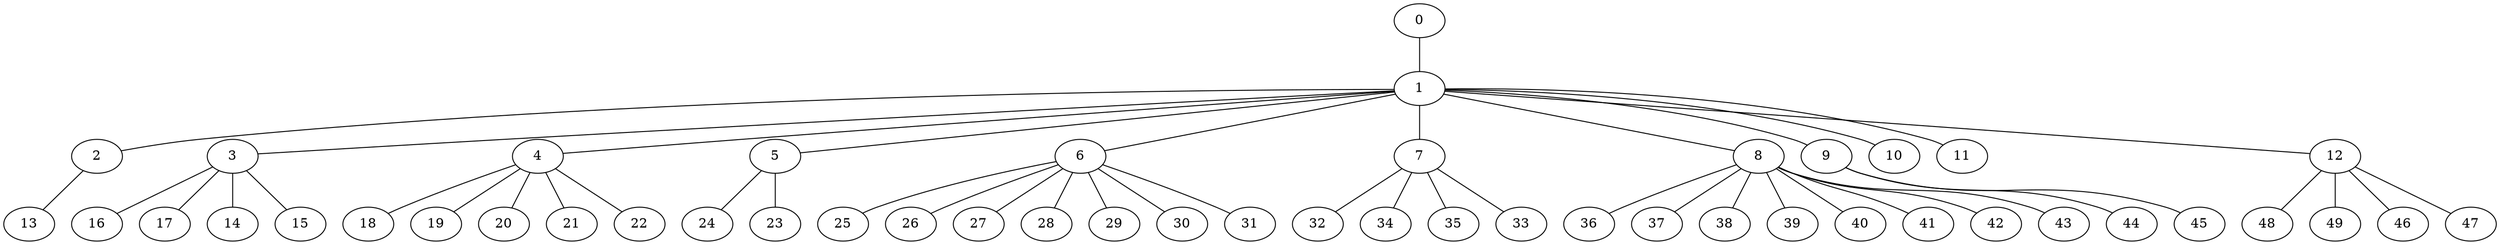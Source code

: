 
graph graphname {
    0 -- 1
1 -- 2
1 -- 3
1 -- 4
1 -- 5
1 -- 6
1 -- 7
1 -- 8
1 -- 9
1 -- 10
1 -- 11
1 -- 12
2 -- 13
3 -- 16
3 -- 17
3 -- 14
3 -- 15
4 -- 18
4 -- 19
4 -- 20
4 -- 21
4 -- 22
5 -- 24
5 -- 23
6 -- 25
6 -- 26
6 -- 27
6 -- 28
6 -- 29
6 -- 30
6 -- 31
7 -- 32
7 -- 34
7 -- 35
7 -- 33
8 -- 36
8 -- 37
8 -- 38
8 -- 39
8 -- 40
8 -- 41
8 -- 42
8 -- 43
9 -- 44
9 -- 45
12 -- 48
12 -- 49
12 -- 46
12 -- 47

}
